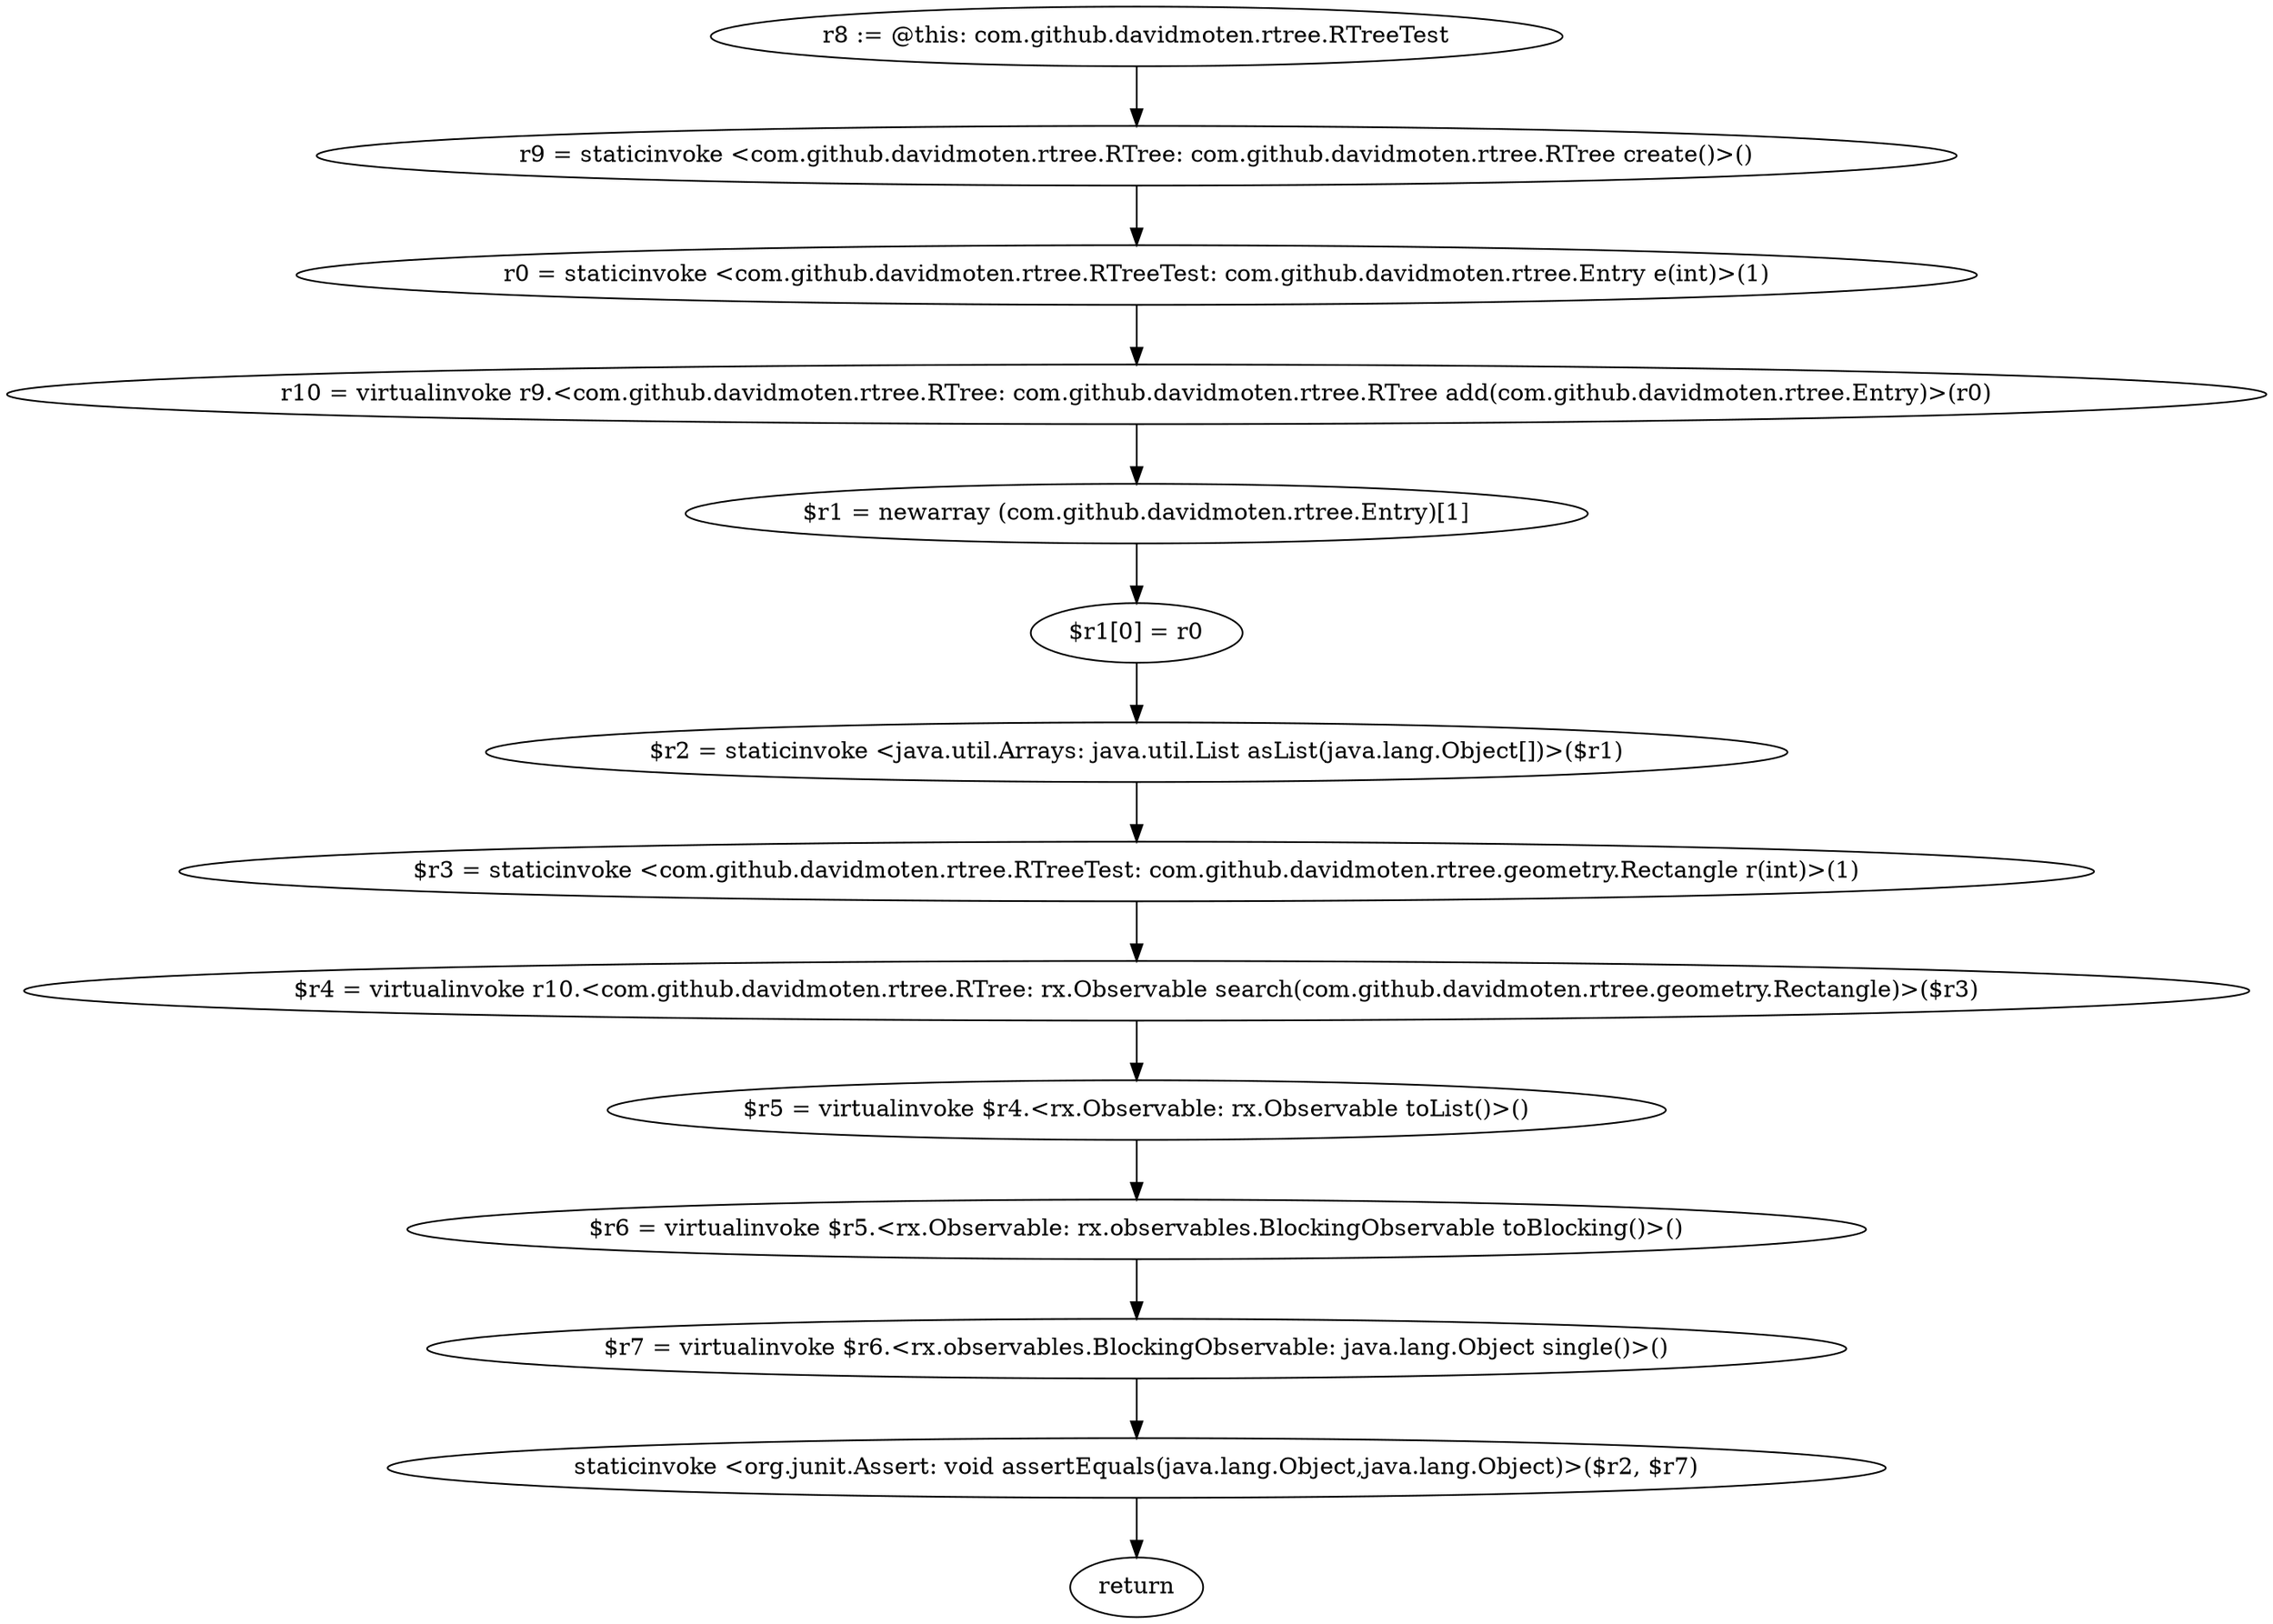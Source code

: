 digraph "unitGraph" {
    "r8 := @this: com.github.davidmoten.rtree.RTreeTest"
    "r9 = staticinvoke <com.github.davidmoten.rtree.RTree: com.github.davidmoten.rtree.RTree create()>()"
    "r0 = staticinvoke <com.github.davidmoten.rtree.RTreeTest: com.github.davidmoten.rtree.Entry e(int)>(1)"
    "r10 = virtualinvoke r9.<com.github.davidmoten.rtree.RTree: com.github.davidmoten.rtree.RTree add(com.github.davidmoten.rtree.Entry)>(r0)"
    "$r1 = newarray (com.github.davidmoten.rtree.Entry)[1]"
    "$r1[0] = r0"
    "$r2 = staticinvoke <java.util.Arrays: java.util.List asList(java.lang.Object[])>($r1)"
    "$r3 = staticinvoke <com.github.davidmoten.rtree.RTreeTest: com.github.davidmoten.rtree.geometry.Rectangle r(int)>(1)"
    "$r4 = virtualinvoke r10.<com.github.davidmoten.rtree.RTree: rx.Observable search(com.github.davidmoten.rtree.geometry.Rectangle)>($r3)"
    "$r5 = virtualinvoke $r4.<rx.Observable: rx.Observable toList()>()"
    "$r6 = virtualinvoke $r5.<rx.Observable: rx.observables.BlockingObservable toBlocking()>()"
    "$r7 = virtualinvoke $r6.<rx.observables.BlockingObservable: java.lang.Object single()>()"
    "staticinvoke <org.junit.Assert: void assertEquals(java.lang.Object,java.lang.Object)>($r2, $r7)"
    "return"
    "r8 := @this: com.github.davidmoten.rtree.RTreeTest"->"r9 = staticinvoke <com.github.davidmoten.rtree.RTree: com.github.davidmoten.rtree.RTree create()>()";
    "r9 = staticinvoke <com.github.davidmoten.rtree.RTree: com.github.davidmoten.rtree.RTree create()>()"->"r0 = staticinvoke <com.github.davidmoten.rtree.RTreeTest: com.github.davidmoten.rtree.Entry e(int)>(1)";
    "r0 = staticinvoke <com.github.davidmoten.rtree.RTreeTest: com.github.davidmoten.rtree.Entry e(int)>(1)"->"r10 = virtualinvoke r9.<com.github.davidmoten.rtree.RTree: com.github.davidmoten.rtree.RTree add(com.github.davidmoten.rtree.Entry)>(r0)";
    "r10 = virtualinvoke r9.<com.github.davidmoten.rtree.RTree: com.github.davidmoten.rtree.RTree add(com.github.davidmoten.rtree.Entry)>(r0)"->"$r1 = newarray (com.github.davidmoten.rtree.Entry)[1]";
    "$r1 = newarray (com.github.davidmoten.rtree.Entry)[1]"->"$r1[0] = r0";
    "$r1[0] = r0"->"$r2 = staticinvoke <java.util.Arrays: java.util.List asList(java.lang.Object[])>($r1)";
    "$r2 = staticinvoke <java.util.Arrays: java.util.List asList(java.lang.Object[])>($r1)"->"$r3 = staticinvoke <com.github.davidmoten.rtree.RTreeTest: com.github.davidmoten.rtree.geometry.Rectangle r(int)>(1)";
    "$r3 = staticinvoke <com.github.davidmoten.rtree.RTreeTest: com.github.davidmoten.rtree.geometry.Rectangle r(int)>(1)"->"$r4 = virtualinvoke r10.<com.github.davidmoten.rtree.RTree: rx.Observable search(com.github.davidmoten.rtree.geometry.Rectangle)>($r3)";
    "$r4 = virtualinvoke r10.<com.github.davidmoten.rtree.RTree: rx.Observable search(com.github.davidmoten.rtree.geometry.Rectangle)>($r3)"->"$r5 = virtualinvoke $r4.<rx.Observable: rx.Observable toList()>()";
    "$r5 = virtualinvoke $r4.<rx.Observable: rx.Observable toList()>()"->"$r6 = virtualinvoke $r5.<rx.Observable: rx.observables.BlockingObservable toBlocking()>()";
    "$r6 = virtualinvoke $r5.<rx.Observable: rx.observables.BlockingObservable toBlocking()>()"->"$r7 = virtualinvoke $r6.<rx.observables.BlockingObservable: java.lang.Object single()>()";
    "$r7 = virtualinvoke $r6.<rx.observables.BlockingObservable: java.lang.Object single()>()"->"staticinvoke <org.junit.Assert: void assertEquals(java.lang.Object,java.lang.Object)>($r2, $r7)";
    "staticinvoke <org.junit.Assert: void assertEquals(java.lang.Object,java.lang.Object)>($r2, $r7)"->"return";
}
